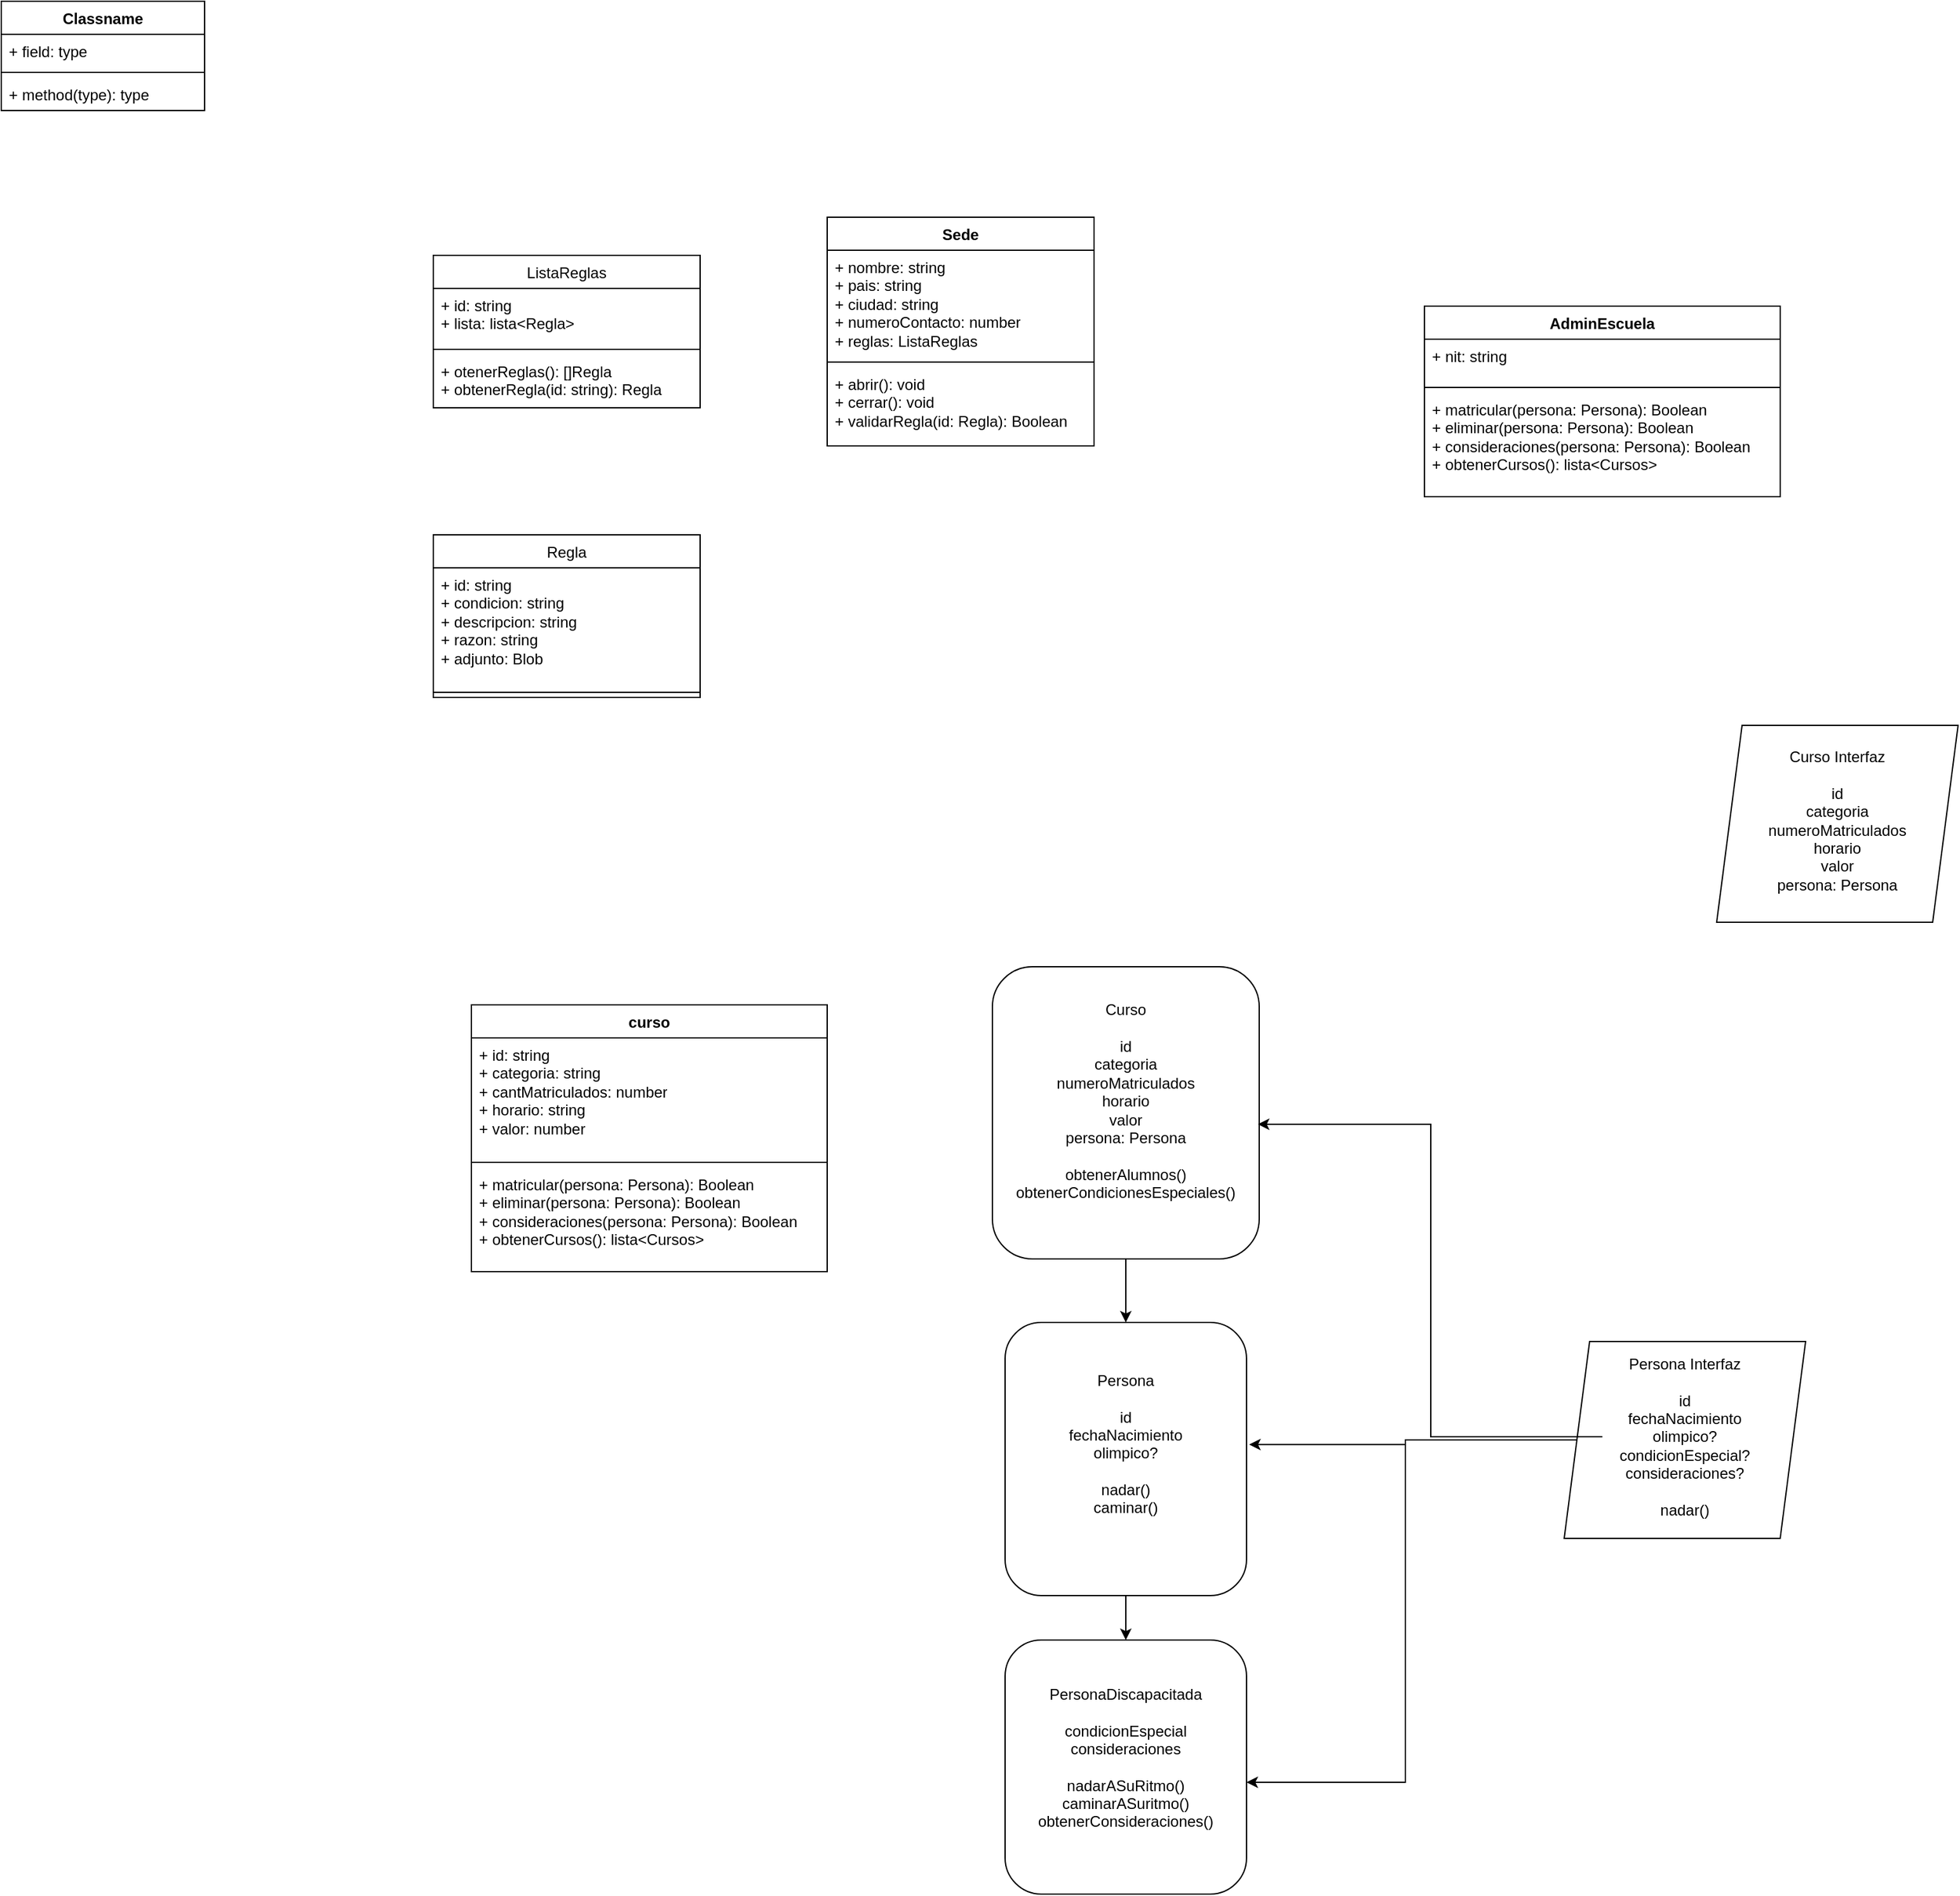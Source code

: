 <mxfile version="24.7.16">
  <diagram name="Página-1" id="SszB_yExM7Fhaj5NHEYN">
    <mxGraphModel dx="2620" dy="2144" grid="1" gridSize="10" guides="1" tooltips="1" connect="1" arrows="1" fold="1" page="1" pageScale="1" pageWidth="827" pageHeight="1169" math="0" shadow="0">
      <root>
        <mxCell id="0" />
        <mxCell id="1" parent="0" />
        <mxCell id="JIAnvfFKaqHOImahFsZr-3" value="" style="rounded=1;whiteSpace=wrap;html=1;" vertex="1" parent="1">
          <mxGeometry x="50" y="680" width="190" height="215" as="geometry" />
        </mxCell>
        <mxCell id="JIAnvfFKaqHOImahFsZr-4" value="Persona&lt;div&gt;&lt;br&gt;&lt;/div&gt;&lt;div&gt;id&lt;/div&gt;&lt;div&gt;fechaNacimiento&lt;/div&gt;&lt;div&gt;olimpico?&lt;/div&gt;&lt;div&gt;&lt;br&gt;&lt;/div&gt;&lt;div&gt;nadar()&lt;/div&gt;&lt;div&gt;caminar()&lt;/div&gt;&lt;div&gt;&lt;br&gt;&lt;/div&gt;" style="text;html=1;align=center;verticalAlign=middle;whiteSpace=wrap;rounded=0;" vertex="1" parent="1">
          <mxGeometry x="70" y="695" width="150" height="175" as="geometry" />
        </mxCell>
        <mxCell id="JIAnvfFKaqHOImahFsZr-5" value="" style="rounded=1;whiteSpace=wrap;html=1;" vertex="1" parent="1">
          <mxGeometry x="40" y="400" width="210" height="230" as="geometry" />
        </mxCell>
        <mxCell id="JIAnvfFKaqHOImahFsZr-6" value="Curso&lt;div&gt;&lt;br&gt;&lt;/div&gt;&lt;div&gt;id&lt;/div&gt;&lt;div&gt;categoria&lt;/div&gt;&lt;div&gt;numeroMatriculados&lt;/div&gt;&lt;div&gt;horario&lt;/div&gt;&lt;div&gt;valor&lt;/div&gt;&lt;div&gt;persona: Persona&lt;/div&gt;&lt;div&gt;&lt;br&gt;&lt;/div&gt;&lt;div&gt;obtenerAlumnos()&lt;/div&gt;&lt;div&gt;obtenerCondicionesEspeciales()&lt;/div&gt;&lt;div&gt;&lt;br&gt;&lt;/div&gt;" style="text;html=1;align=center;verticalAlign=middle;whiteSpace=wrap;rounded=0;" vertex="1" parent="1">
          <mxGeometry x="60" y="415" width="170" height="195" as="geometry" />
        </mxCell>
        <mxCell id="JIAnvfFKaqHOImahFsZr-8" value="" style="endArrow=classic;html=1;rounded=0;exitX=0.5;exitY=1;exitDx=0;exitDy=0;entryX=0.5;entryY=0;entryDx=0;entryDy=0;" edge="1" parent="1" source="JIAnvfFKaqHOImahFsZr-5" target="JIAnvfFKaqHOImahFsZr-3">
          <mxGeometry width="50" height="50" relative="1" as="geometry">
            <mxPoint x="295" y="700" as="sourcePoint" />
            <mxPoint x="230" y="845" as="targetPoint" />
          </mxGeometry>
        </mxCell>
        <mxCell id="JIAnvfFKaqHOImahFsZr-9" value="" style="rounded=1;whiteSpace=wrap;html=1;" vertex="1" parent="1">
          <mxGeometry x="50" y="930" width="190" height="200" as="geometry" />
        </mxCell>
        <mxCell id="JIAnvfFKaqHOImahFsZr-10" value="PersonaDiscapacitada&lt;div&gt;&lt;br&gt;&lt;/div&gt;&lt;div&gt;condicionEspecial&lt;/div&gt;&lt;div&gt;consideraciones&lt;/div&gt;&lt;div&gt;&lt;br&gt;&lt;/div&gt;&lt;div&gt;nadarASuRitmo()&lt;/div&gt;&lt;div&gt;caminarASuritmo()&lt;/div&gt;&lt;div&gt;obtenerConsideraciones()&lt;/div&gt;&lt;div&gt;&lt;br&gt;&lt;/div&gt;" style="text;html=1;align=center;verticalAlign=middle;whiteSpace=wrap;rounded=0;" vertex="1" parent="1">
          <mxGeometry x="70" y="942.5" width="150" height="175" as="geometry" />
        </mxCell>
        <mxCell id="JIAnvfFKaqHOImahFsZr-11" value="" style="endArrow=classic;html=1;rounded=0;exitX=0.5;exitY=1;exitDx=0;exitDy=0;entryX=0.5;entryY=0;entryDx=0;entryDy=0;" edge="1" parent="1" source="JIAnvfFKaqHOImahFsZr-3" target="JIAnvfFKaqHOImahFsZr-9">
          <mxGeometry width="50" height="50" relative="1" as="geometry">
            <mxPoint x="-250" y="955" as="sourcePoint" />
            <mxPoint x="-142" y="985" as="targetPoint" />
          </mxGeometry>
        </mxCell>
        <mxCell id="JIAnvfFKaqHOImahFsZr-15" value="" style="shape=parallelogram;perimeter=parallelogramPerimeter;whiteSpace=wrap;html=1;fixedSize=1;" vertex="1" parent="1">
          <mxGeometry x="610" y="210" width="190" height="155" as="geometry" />
        </mxCell>
        <mxCell id="JIAnvfFKaqHOImahFsZr-16" value="Curso Interfaz&lt;div&gt;&lt;br&gt;&lt;/div&gt;&lt;div&gt;id&lt;/div&gt;&lt;div&gt;categoria&lt;/div&gt;&lt;div&gt;numeroMatriculados&lt;/div&gt;&lt;div&gt;horario&lt;/div&gt;&lt;div&gt;valor&lt;/div&gt;&lt;div&gt;persona: Persona&lt;/div&gt;" style="text;html=1;align=center;verticalAlign=middle;whiteSpace=wrap;rounded=0;" vertex="1" parent="1">
          <mxGeometry x="640" y="220" width="130" height="130" as="geometry" />
        </mxCell>
        <mxCell id="JIAnvfFKaqHOImahFsZr-20" value="" style="shape=parallelogram;perimeter=parallelogramPerimeter;whiteSpace=wrap;html=1;fixedSize=1;" vertex="1" parent="1">
          <mxGeometry x="490" y="695" width="190" height="155" as="geometry" />
        </mxCell>
        <mxCell id="JIAnvfFKaqHOImahFsZr-21" value="Persona Interfaz&lt;div&gt;&lt;br&gt;&lt;/div&gt;&lt;div&gt;id&lt;/div&gt;&lt;div&gt;fechaNacimiento&lt;/div&gt;&lt;div&gt;olimpico?&lt;/div&gt;&lt;div&gt;condicionEspecial?&lt;/div&gt;&lt;div&gt;consideraciones?&lt;/div&gt;&lt;div&gt;&lt;br&gt;&lt;/div&gt;&lt;div&gt;nadar()&lt;/div&gt;" style="text;html=1;align=center;verticalAlign=middle;whiteSpace=wrap;rounded=0;" vertex="1" parent="1">
          <mxGeometry x="520" y="705" width="130" height="130" as="geometry" />
        </mxCell>
        <mxCell id="JIAnvfFKaqHOImahFsZr-22" style="edgeStyle=orthogonalEdgeStyle;rounded=0;orthogonalLoop=1;jettySize=auto;html=1;entryX=1.011;entryY=0.447;entryDx=0;entryDy=0;entryPerimeter=0;" edge="1" parent="1" source="JIAnvfFKaqHOImahFsZr-20" target="JIAnvfFKaqHOImahFsZr-3">
          <mxGeometry relative="1" as="geometry" />
        </mxCell>
        <mxCell id="JIAnvfFKaqHOImahFsZr-23" style="edgeStyle=orthogonalEdgeStyle;rounded=0;orthogonalLoop=1;jettySize=auto;html=1;entryX=1;entryY=0.56;entryDx=0;entryDy=0;entryPerimeter=0;" edge="1" parent="1" source="JIAnvfFKaqHOImahFsZr-20" target="JIAnvfFKaqHOImahFsZr-9">
          <mxGeometry relative="1" as="geometry" />
        </mxCell>
        <mxCell id="JIAnvfFKaqHOImahFsZr-24" style="edgeStyle=orthogonalEdgeStyle;rounded=0;orthogonalLoop=1;jettySize=auto;html=1;entryX=0.995;entryY=0.539;entryDx=0;entryDy=0;entryPerimeter=0;" edge="1" parent="1" source="JIAnvfFKaqHOImahFsZr-21" target="JIAnvfFKaqHOImahFsZr-5">
          <mxGeometry relative="1" as="geometry" />
        </mxCell>
        <mxCell id="JIAnvfFKaqHOImahFsZr-65" value="Classname" style="swimlane;fontStyle=1;align=center;verticalAlign=top;childLayout=stackLayout;horizontal=1;startSize=26;horizontalStack=0;resizeParent=1;resizeParentMax=0;resizeLast=0;collapsible=1;marginBottom=0;whiteSpace=wrap;html=1;" vertex="1" parent="1">
          <mxGeometry x="-740" y="-360" width="160" height="86" as="geometry" />
        </mxCell>
        <mxCell id="JIAnvfFKaqHOImahFsZr-66" value="+ field: type" style="text;strokeColor=none;fillColor=none;align=left;verticalAlign=top;spacingLeft=4;spacingRight=4;overflow=hidden;rotatable=0;points=[[0,0.5],[1,0.5]];portConstraint=eastwest;whiteSpace=wrap;html=1;" vertex="1" parent="JIAnvfFKaqHOImahFsZr-65">
          <mxGeometry y="26" width="160" height="26" as="geometry" />
        </mxCell>
        <mxCell id="JIAnvfFKaqHOImahFsZr-67" value="" style="line;strokeWidth=1;fillColor=none;align=left;verticalAlign=middle;spacingTop=-1;spacingLeft=3;spacingRight=3;rotatable=0;labelPosition=right;points=[];portConstraint=eastwest;strokeColor=inherit;" vertex="1" parent="JIAnvfFKaqHOImahFsZr-65">
          <mxGeometry y="52" width="160" height="8" as="geometry" />
        </mxCell>
        <mxCell id="JIAnvfFKaqHOImahFsZr-68" value="+ method(type): type" style="text;strokeColor=none;fillColor=none;align=left;verticalAlign=top;spacingLeft=4;spacingRight=4;overflow=hidden;rotatable=0;points=[[0,0.5],[1,0.5]];portConstraint=eastwest;whiteSpace=wrap;html=1;" vertex="1" parent="JIAnvfFKaqHOImahFsZr-65">
          <mxGeometry y="60" width="160" height="26" as="geometry" />
        </mxCell>
        <mxCell id="JIAnvfFKaqHOImahFsZr-69" value="Sede" style="swimlane;fontStyle=1;align=center;verticalAlign=top;childLayout=stackLayout;horizontal=1;startSize=26;horizontalStack=0;resizeParent=1;resizeParentMax=0;resizeLast=0;collapsible=1;marginBottom=0;whiteSpace=wrap;html=1;" vertex="1" parent="1">
          <mxGeometry x="-90" y="-190" width="210" height="180" as="geometry" />
        </mxCell>
        <mxCell id="JIAnvfFKaqHOImahFsZr-70" value="+ nombre: string&lt;div&gt;+ pais: string&lt;/div&gt;&lt;div&gt;+ ciudad: string&lt;/div&gt;&lt;div&gt;+ numeroContacto: number&lt;/div&gt;&lt;div&gt;+ reglas: ListaReglas&lt;/div&gt;" style="text;strokeColor=none;fillColor=none;align=left;verticalAlign=top;spacingLeft=4;spacingRight=4;overflow=hidden;rotatable=0;points=[[0,0.5],[1,0.5]];portConstraint=eastwest;whiteSpace=wrap;html=1;" vertex="1" parent="JIAnvfFKaqHOImahFsZr-69">
          <mxGeometry y="26" width="210" height="84" as="geometry" />
        </mxCell>
        <mxCell id="JIAnvfFKaqHOImahFsZr-71" value="" style="line;strokeWidth=1;fillColor=none;align=left;verticalAlign=middle;spacingTop=-1;spacingLeft=3;spacingRight=3;rotatable=0;labelPosition=right;points=[];portConstraint=eastwest;strokeColor=inherit;" vertex="1" parent="JIAnvfFKaqHOImahFsZr-69">
          <mxGeometry y="110" width="210" height="8" as="geometry" />
        </mxCell>
        <mxCell id="JIAnvfFKaqHOImahFsZr-72" value="+ abrir(): void&amp;nbsp;&lt;div&gt;+ cerrar(): void&lt;br&gt;&lt;/div&gt;&lt;div&gt;+ validarRegla(id: Regla): Boolean&amp;nbsp;&lt;br&gt;&lt;/div&gt;" style="text;strokeColor=none;fillColor=none;align=left;verticalAlign=top;spacingLeft=4;spacingRight=4;overflow=hidden;rotatable=0;points=[[0,0.5],[1,0.5]];portConstraint=eastwest;whiteSpace=wrap;html=1;" vertex="1" parent="JIAnvfFKaqHOImahFsZr-69">
          <mxGeometry y="118" width="210" height="62" as="geometry" />
        </mxCell>
        <mxCell id="JIAnvfFKaqHOImahFsZr-73" value="&lt;span style=&quot;font-weight: 400;&quot;&gt;ListaReglas&lt;/span&gt;" style="swimlane;fontStyle=1;align=center;verticalAlign=top;childLayout=stackLayout;horizontal=1;startSize=26;horizontalStack=0;resizeParent=1;resizeParentMax=0;resizeLast=0;collapsible=1;marginBottom=0;whiteSpace=wrap;html=1;" vertex="1" parent="1">
          <mxGeometry x="-400" y="-160" width="210" height="120" as="geometry" />
        </mxCell>
        <mxCell id="JIAnvfFKaqHOImahFsZr-74" value="+ id: string&lt;div&gt;+ lista: lista&amp;lt;Regla&amp;gt;&lt;/div&gt;" style="text;strokeColor=none;fillColor=none;align=left;verticalAlign=top;spacingLeft=4;spacingRight=4;overflow=hidden;rotatable=0;points=[[0,0.5],[1,0.5]];portConstraint=eastwest;whiteSpace=wrap;html=1;" vertex="1" parent="JIAnvfFKaqHOImahFsZr-73">
          <mxGeometry y="26" width="210" height="44" as="geometry" />
        </mxCell>
        <mxCell id="JIAnvfFKaqHOImahFsZr-75" value="" style="line;strokeWidth=1;fillColor=none;align=left;verticalAlign=middle;spacingTop=-1;spacingLeft=3;spacingRight=3;rotatable=0;labelPosition=right;points=[];portConstraint=eastwest;strokeColor=inherit;" vertex="1" parent="JIAnvfFKaqHOImahFsZr-73">
          <mxGeometry y="70" width="210" height="8" as="geometry" />
        </mxCell>
        <mxCell id="JIAnvfFKaqHOImahFsZr-76" value="+ otenerReglas(): []Regla&amp;nbsp;&lt;div&gt;+ obtenerRegla(id: string): Regla&lt;br&gt;&lt;/div&gt;" style="text;strokeColor=none;fillColor=none;align=left;verticalAlign=top;spacingLeft=4;spacingRight=4;overflow=hidden;rotatable=0;points=[[0,0.5],[1,0.5]];portConstraint=eastwest;whiteSpace=wrap;html=1;" vertex="1" parent="JIAnvfFKaqHOImahFsZr-73">
          <mxGeometry y="78" width="210" height="42" as="geometry" />
        </mxCell>
        <mxCell id="JIAnvfFKaqHOImahFsZr-78" value="&lt;span style=&quot;font-weight: 400;&quot;&gt;Regla&lt;/span&gt;" style="swimlane;fontStyle=1;align=center;verticalAlign=top;childLayout=stackLayout;horizontal=1;startSize=26;horizontalStack=0;resizeParent=1;resizeParentMax=0;resizeLast=0;collapsible=1;marginBottom=0;whiteSpace=wrap;html=1;" vertex="1" parent="1">
          <mxGeometry x="-400" y="60" width="210" height="128" as="geometry" />
        </mxCell>
        <mxCell id="JIAnvfFKaqHOImahFsZr-79" value="+ id: string&lt;div&gt;+ condicion: string&lt;/div&gt;&lt;div&gt;+ descripcion: string&lt;/div&gt;&lt;div&gt;+ razon: string&lt;/div&gt;&lt;div&gt;+ adjunto: Blob&lt;/div&gt;" style="text;strokeColor=none;fillColor=none;align=left;verticalAlign=top;spacingLeft=4;spacingRight=4;overflow=hidden;rotatable=0;points=[[0,0.5],[1,0.5]];portConstraint=eastwest;whiteSpace=wrap;html=1;" vertex="1" parent="JIAnvfFKaqHOImahFsZr-78">
          <mxGeometry y="26" width="210" height="94" as="geometry" />
        </mxCell>
        <mxCell id="JIAnvfFKaqHOImahFsZr-80" value="" style="line;strokeWidth=1;fillColor=none;align=left;verticalAlign=middle;spacingTop=-1;spacingLeft=3;spacingRight=3;rotatable=0;labelPosition=right;points=[];portConstraint=eastwest;strokeColor=inherit;" vertex="1" parent="JIAnvfFKaqHOImahFsZr-78">
          <mxGeometry y="120" width="210" height="8" as="geometry" />
        </mxCell>
        <mxCell id="JIAnvfFKaqHOImahFsZr-82" value="AdminEscuela" style="swimlane;fontStyle=1;align=center;verticalAlign=top;childLayout=stackLayout;horizontal=1;startSize=26;horizontalStack=0;resizeParent=1;resizeParentMax=0;resizeLast=0;collapsible=1;marginBottom=0;whiteSpace=wrap;html=1;" vertex="1" parent="1">
          <mxGeometry x="380" y="-120" width="280" height="150" as="geometry" />
        </mxCell>
        <mxCell id="JIAnvfFKaqHOImahFsZr-83" value="+ nit: string" style="text;strokeColor=none;fillColor=none;align=left;verticalAlign=top;spacingLeft=4;spacingRight=4;overflow=hidden;rotatable=0;points=[[0,0.5],[1,0.5]];portConstraint=eastwest;whiteSpace=wrap;html=1;" vertex="1" parent="JIAnvfFKaqHOImahFsZr-82">
          <mxGeometry y="26" width="280" height="34" as="geometry" />
        </mxCell>
        <mxCell id="JIAnvfFKaqHOImahFsZr-84" value="" style="line;strokeWidth=1;fillColor=none;align=left;verticalAlign=middle;spacingTop=-1;spacingLeft=3;spacingRight=3;rotatable=0;labelPosition=right;points=[];portConstraint=eastwest;strokeColor=inherit;" vertex="1" parent="JIAnvfFKaqHOImahFsZr-82">
          <mxGeometry y="60" width="280" height="8" as="geometry" />
        </mxCell>
        <mxCell id="JIAnvfFKaqHOImahFsZr-85" value="&lt;div&gt;+ matricular(persona: Persona): Boolean&lt;/div&gt;&lt;div&gt;+ eliminar(persona: Persona): Boolean&lt;/div&gt;&lt;div&gt;+ consideraciones(persona: Persona): Boolean&lt;/div&gt;&lt;div&gt;+ obtenerCursos(): lista&amp;lt;Cursos&amp;gt;&lt;/div&gt;" style="text;strokeColor=none;fillColor=none;align=left;verticalAlign=top;spacingLeft=4;spacingRight=4;overflow=hidden;rotatable=0;points=[[0,0.5],[1,0.5]];portConstraint=eastwest;whiteSpace=wrap;html=1;" vertex="1" parent="JIAnvfFKaqHOImahFsZr-82">
          <mxGeometry y="68" width="280" height="82" as="geometry" />
        </mxCell>
        <mxCell id="JIAnvfFKaqHOImahFsZr-90" value="curso" style="swimlane;fontStyle=1;align=center;verticalAlign=top;childLayout=stackLayout;horizontal=1;startSize=26;horizontalStack=0;resizeParent=1;resizeParentMax=0;resizeLast=0;collapsible=1;marginBottom=0;whiteSpace=wrap;html=1;" vertex="1" parent="1">
          <mxGeometry x="-370" y="430" width="280" height="210" as="geometry" />
        </mxCell>
        <mxCell id="JIAnvfFKaqHOImahFsZr-91" value="+ id: string&lt;div&gt;+ categoria: string&lt;/div&gt;&lt;div&gt;+ cantMatriculados: number&lt;/div&gt;&lt;div&gt;+ horario: string&lt;/div&gt;&lt;div&gt;+ valor: number&lt;/div&gt;" style="text;strokeColor=none;fillColor=none;align=left;verticalAlign=top;spacingLeft=4;spacingRight=4;overflow=hidden;rotatable=0;points=[[0,0.5],[1,0.5]];portConstraint=eastwest;whiteSpace=wrap;html=1;" vertex="1" parent="JIAnvfFKaqHOImahFsZr-90">
          <mxGeometry y="26" width="280" height="94" as="geometry" />
        </mxCell>
        <mxCell id="JIAnvfFKaqHOImahFsZr-92" value="" style="line;strokeWidth=1;fillColor=none;align=left;verticalAlign=middle;spacingTop=-1;spacingLeft=3;spacingRight=3;rotatable=0;labelPosition=right;points=[];portConstraint=eastwest;strokeColor=inherit;" vertex="1" parent="JIAnvfFKaqHOImahFsZr-90">
          <mxGeometry y="120" width="280" height="8" as="geometry" />
        </mxCell>
        <mxCell id="JIAnvfFKaqHOImahFsZr-93" value="&lt;div&gt;+ matricular(persona: Persona): Boolean&lt;/div&gt;&lt;div&gt;+ eliminar(persona: Persona): Boolean&lt;/div&gt;&lt;div&gt;+ consideraciones(persona: Persona): Boolean&lt;/div&gt;&lt;div&gt;+ obtenerCursos(): lista&amp;lt;Cursos&amp;gt;&lt;/div&gt;" style="text;strokeColor=none;fillColor=none;align=left;verticalAlign=top;spacingLeft=4;spacingRight=4;overflow=hidden;rotatable=0;points=[[0,0.5],[1,0.5]];portConstraint=eastwest;whiteSpace=wrap;html=1;" vertex="1" parent="JIAnvfFKaqHOImahFsZr-90">
          <mxGeometry y="128" width="280" height="82" as="geometry" />
        </mxCell>
      </root>
    </mxGraphModel>
  </diagram>
</mxfile>

